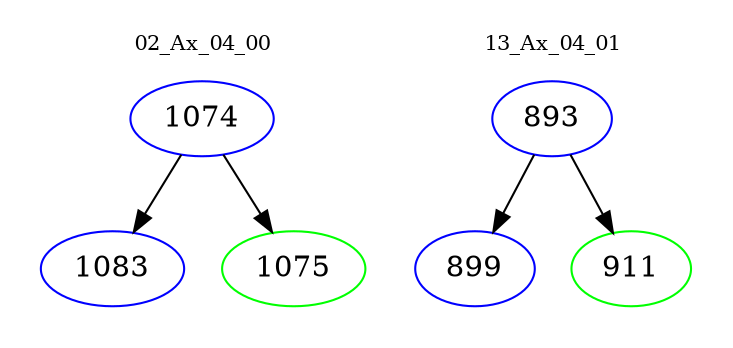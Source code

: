 digraph{
subgraph cluster_0 {
color = white
label = "02_Ax_04_00";
fontsize=10;
T0_1074 [label="1074", color="blue"]
T0_1074 -> T0_1083 [color="black"]
T0_1083 [label="1083", color="blue"]
T0_1074 -> T0_1075 [color="black"]
T0_1075 [label="1075", color="green"]
}
subgraph cluster_1 {
color = white
label = "13_Ax_04_01";
fontsize=10;
T1_893 [label="893", color="blue"]
T1_893 -> T1_899 [color="black"]
T1_899 [label="899", color="blue"]
T1_893 -> T1_911 [color="black"]
T1_911 [label="911", color="green"]
}
}

